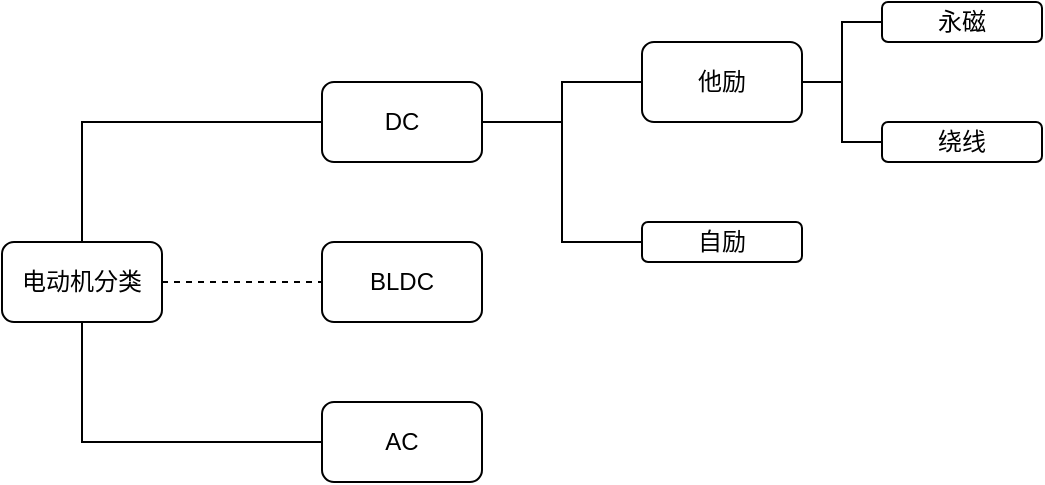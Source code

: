 <mxfile version="24.7.17">
  <diagram name="第 1 页" id="QuG7LC7sdRnxYOh98Q5U">
    <mxGraphModel dx="954" dy="558" grid="1" gridSize="10" guides="1" tooltips="1" connect="1" arrows="1" fold="1" page="1" pageScale="1" pageWidth="1169" pageHeight="827" math="0" shadow="0">
      <root>
        <mxCell id="0" />
        <mxCell id="1" parent="0" />
        <mxCell id="OboERP0wbvoQKZKiwpHj-6" style="edgeStyle=orthogonalEdgeStyle;rounded=0;orthogonalLoop=1;jettySize=auto;html=1;exitX=1;exitY=0.5;exitDx=0;exitDy=0;entryX=0;entryY=0.5;entryDx=0;entryDy=0;endArrow=none;endFill=0;dashed=1;" edge="1" parent="1" source="OboERP0wbvoQKZKiwpHj-1" target="OboERP0wbvoQKZKiwpHj-4">
          <mxGeometry relative="1" as="geometry" />
        </mxCell>
        <mxCell id="OboERP0wbvoQKZKiwpHj-9" style="edgeStyle=orthogonalEdgeStyle;rounded=0;orthogonalLoop=1;jettySize=auto;html=1;exitX=0.5;exitY=1;exitDx=0;exitDy=0;entryX=0;entryY=0.5;entryDx=0;entryDy=0;endArrow=none;endFill=0;" edge="1" parent="1" source="OboERP0wbvoQKZKiwpHj-1" target="OboERP0wbvoQKZKiwpHj-7">
          <mxGeometry relative="1" as="geometry" />
        </mxCell>
        <mxCell id="OboERP0wbvoQKZKiwpHj-10" style="edgeStyle=orthogonalEdgeStyle;rounded=0;orthogonalLoop=1;jettySize=auto;html=1;exitX=0.5;exitY=0;exitDx=0;exitDy=0;entryX=0;entryY=0.5;entryDx=0;entryDy=0;endArrow=none;endFill=0;" edge="1" parent="1" source="OboERP0wbvoQKZKiwpHj-1" target="OboERP0wbvoQKZKiwpHj-8">
          <mxGeometry relative="1" as="geometry" />
        </mxCell>
        <mxCell id="OboERP0wbvoQKZKiwpHj-1" value="电动机分类" style="rounded=1;whiteSpace=wrap;html=1;" vertex="1" parent="1">
          <mxGeometry x="240" y="240" width="80" height="40" as="geometry" />
        </mxCell>
        <mxCell id="OboERP0wbvoQKZKiwpHj-4" value="BLDC" style="rounded=1;whiteSpace=wrap;html=1;" vertex="1" parent="1">
          <mxGeometry x="400" y="240" width="80" height="40" as="geometry" />
        </mxCell>
        <mxCell id="OboERP0wbvoQKZKiwpHj-7" value="AC" style="rounded=1;whiteSpace=wrap;html=1;" vertex="1" parent="1">
          <mxGeometry x="400" y="320" width="80" height="40" as="geometry" />
        </mxCell>
        <mxCell id="OboERP0wbvoQKZKiwpHj-12" style="edgeStyle=orthogonalEdgeStyle;rounded=0;orthogonalLoop=1;jettySize=auto;html=1;exitX=1;exitY=0.5;exitDx=0;exitDy=0;entryX=0;entryY=0.5;entryDx=0;entryDy=0;endArrow=none;endFill=0;" edge="1" parent="1" source="OboERP0wbvoQKZKiwpHj-8" target="OboERP0wbvoQKZKiwpHj-11">
          <mxGeometry relative="1" as="geometry" />
        </mxCell>
        <mxCell id="OboERP0wbvoQKZKiwpHj-15" style="edgeStyle=orthogonalEdgeStyle;rounded=0;orthogonalLoop=1;jettySize=auto;html=1;exitX=1;exitY=0.5;exitDx=0;exitDy=0;entryX=0;entryY=0.5;entryDx=0;entryDy=0;endArrow=none;endFill=0;" edge="1" parent="1" source="OboERP0wbvoQKZKiwpHj-8" target="OboERP0wbvoQKZKiwpHj-13">
          <mxGeometry relative="1" as="geometry" />
        </mxCell>
        <mxCell id="OboERP0wbvoQKZKiwpHj-8" value="DC" style="rounded=1;whiteSpace=wrap;html=1;" vertex="1" parent="1">
          <mxGeometry x="400" y="160" width="80" height="40" as="geometry" />
        </mxCell>
        <mxCell id="OboERP0wbvoQKZKiwpHj-21" style="edgeStyle=orthogonalEdgeStyle;rounded=0;orthogonalLoop=1;jettySize=auto;html=1;exitX=1;exitY=0.5;exitDx=0;exitDy=0;entryX=0;entryY=0.5;entryDx=0;entryDy=0;endArrow=none;endFill=0;" edge="1" parent="1" source="OboERP0wbvoQKZKiwpHj-11" target="OboERP0wbvoQKZKiwpHj-16">
          <mxGeometry relative="1" as="geometry" />
        </mxCell>
        <mxCell id="OboERP0wbvoQKZKiwpHj-22" style="edgeStyle=orthogonalEdgeStyle;rounded=0;orthogonalLoop=1;jettySize=auto;html=1;exitX=1;exitY=0.5;exitDx=0;exitDy=0;entryX=0;entryY=0.5;entryDx=0;entryDy=0;endArrow=none;endFill=0;" edge="1" parent="1" source="OboERP0wbvoQKZKiwpHj-11" target="OboERP0wbvoQKZKiwpHj-17">
          <mxGeometry relative="1" as="geometry" />
        </mxCell>
        <mxCell id="OboERP0wbvoQKZKiwpHj-11" value="他励" style="rounded=1;whiteSpace=wrap;html=1;" vertex="1" parent="1">
          <mxGeometry x="560" y="140" width="80" height="40" as="geometry" />
        </mxCell>
        <mxCell id="OboERP0wbvoQKZKiwpHj-13" value="自励" style="rounded=1;whiteSpace=wrap;html=1;" vertex="1" parent="1">
          <mxGeometry x="560" y="230" width="80" height="20" as="geometry" />
        </mxCell>
        <mxCell id="OboERP0wbvoQKZKiwpHj-16" value="永磁" style="rounded=1;whiteSpace=wrap;html=1;" vertex="1" parent="1">
          <mxGeometry x="680" y="120" width="80" height="20" as="geometry" />
        </mxCell>
        <mxCell id="OboERP0wbvoQKZKiwpHj-17" value="绕线" style="rounded=1;whiteSpace=wrap;html=1;" vertex="1" parent="1">
          <mxGeometry x="680" y="180" width="80" height="20" as="geometry" />
        </mxCell>
      </root>
    </mxGraphModel>
  </diagram>
</mxfile>
